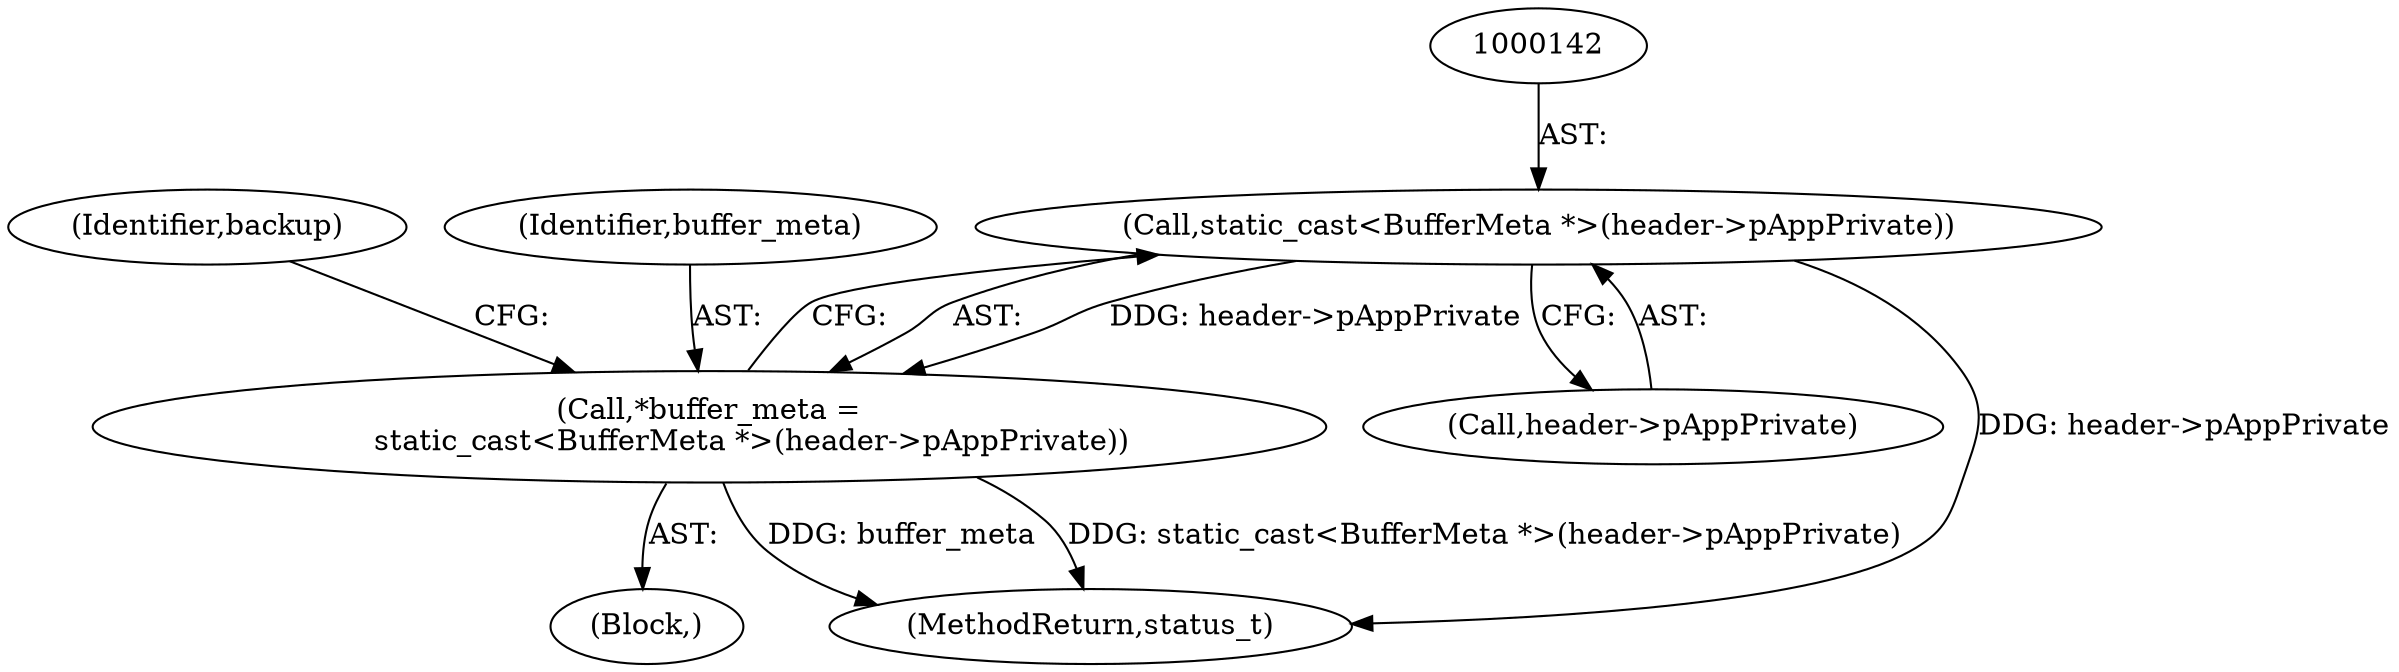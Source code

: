 digraph "0_Android_2c75e1c3b98e4e94f50c63e2b7694be5f948477c@pointer" {
"1000141" [label="(Call,static_cast<BufferMeta *>(header->pAppPrivate))"];
"1000139" [label="(Call,*buffer_meta =\n         static_cast<BufferMeta *>(header->pAppPrivate))"];
"1000139" [label="(Call,*buffer_meta =\n         static_cast<BufferMeta *>(header->pAppPrivate))"];
"1000148" [label="(Identifier,backup)"];
"1000143" [label="(Call,header->pAppPrivate)"];
"1000299" [label="(MethodReturn,status_t)"];
"1000111" [label="(Block,)"];
"1000140" [label="(Identifier,buffer_meta)"];
"1000141" [label="(Call,static_cast<BufferMeta *>(header->pAppPrivate))"];
"1000141" -> "1000139"  [label="AST: "];
"1000141" -> "1000143"  [label="CFG: "];
"1000142" -> "1000141"  [label="AST: "];
"1000143" -> "1000141"  [label="AST: "];
"1000139" -> "1000141"  [label="CFG: "];
"1000141" -> "1000299"  [label="DDG: header->pAppPrivate"];
"1000141" -> "1000139"  [label="DDG: header->pAppPrivate"];
"1000139" -> "1000111"  [label="AST: "];
"1000140" -> "1000139"  [label="AST: "];
"1000148" -> "1000139"  [label="CFG: "];
"1000139" -> "1000299"  [label="DDG: static_cast<BufferMeta *>(header->pAppPrivate)"];
"1000139" -> "1000299"  [label="DDG: buffer_meta"];
}
